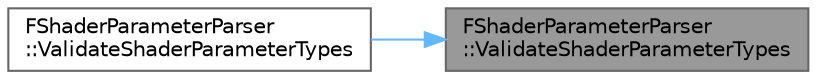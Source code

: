 digraph "FShaderParameterParser::ValidateShaderParameterTypes"
{
 // INTERACTIVE_SVG=YES
 // LATEX_PDF_SIZE
  bgcolor="transparent";
  edge [fontname=Helvetica,fontsize=10,labelfontname=Helvetica,labelfontsize=10];
  node [fontname=Helvetica,fontsize=10,shape=box,height=0.2,width=0.4];
  rankdir="RL";
  Node1 [id="Node000001",label="FShaderParameterParser\l::ValidateShaderParameterTypes",height=0.2,width=0.4,color="gray40", fillcolor="grey60", style="filled", fontcolor="black",tooltip="Validates shader parameter map is compatible with the shader parameter structure."];
  Node1 -> Node2 [id="edge1_Node000001_Node000002",dir="back",color="steelblue1",style="solid",tooltip=" "];
  Node2 [id="Node000002",label="FShaderParameterParser\l::ValidateShaderParameterTypes",height=0.2,width=0.4,color="grey40", fillcolor="white", style="filled",URL="$d5/d50/classFShaderParameterParser.html#a461c2ea0ab7a3dc1bfb6a4afa21abc7c",tooltip=" "];
}
